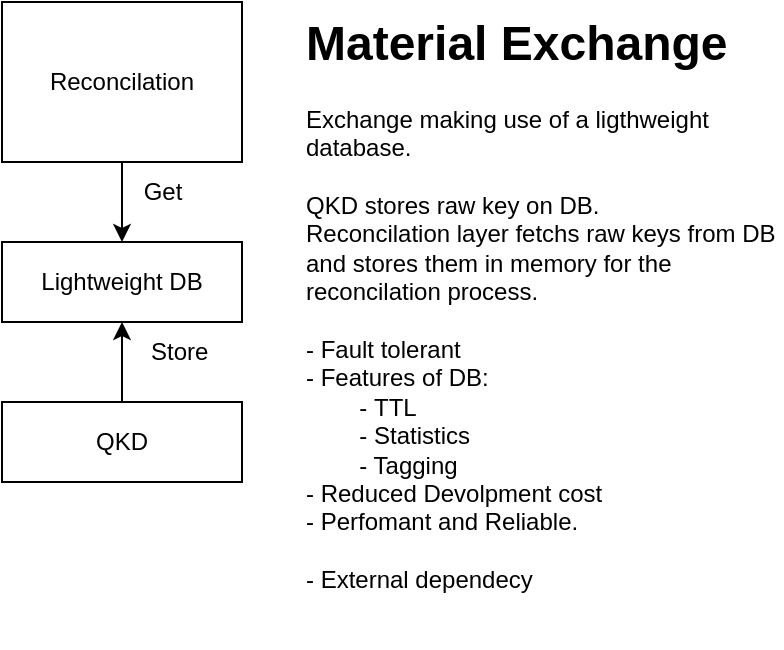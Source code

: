 <mxfile>
    <diagram name="Page-1" id="AHB5HbT78Cxvnr6Cilpf">
        <mxGraphModel dx="708" dy="608" grid="1" gridSize="10" guides="1" tooltips="1" connect="1" arrows="1" fold="1" page="1" pageScale="1" pageWidth="850" pageHeight="1100" math="0" shadow="0">
            <root>
                <mxCell id="0"/>
                <mxCell id="1" parent="0"/>
                <mxCell id="aydbZtYHvP855hGaaAMt-1" value="Reconcilation" style="rounded=0;whiteSpace=wrap;html=1;" parent="1" vertex="1">
                    <mxGeometry x="280" y="480" width="120" height="80" as="geometry"/>
                </mxCell>
                <mxCell id="aydbZtYHvP855hGaaAMt-2" value="QKD" style="rounded=0;whiteSpace=wrap;html=1;" parent="1" vertex="1">
                    <mxGeometry x="280" y="680" width="120" height="40" as="geometry"/>
                </mxCell>
                <mxCell id="aydbZtYHvP855hGaaAMt-3" value="Lightweight DB" style="rounded=0;whiteSpace=wrap;html=1;" parent="1" vertex="1">
                    <mxGeometry x="280" y="600" width="120" height="40" as="geometry"/>
                </mxCell>
                <mxCell id="aydbZtYHvP855hGaaAMt-4" value="" style="endArrow=classic;html=1;rounded=0;entryX=0.5;entryY=1;entryDx=0;entryDy=0;exitX=0.5;exitY=0;exitDx=0;exitDy=0;" parent="1" source="aydbZtYHvP855hGaaAMt-2" target="aydbZtYHvP855hGaaAMt-3" edge="1">
                    <mxGeometry width="50" height="50" relative="1" as="geometry">
                        <mxPoint x="330" y="680" as="sourcePoint"/>
                        <mxPoint x="380" y="630" as="targetPoint"/>
                    </mxGeometry>
                </mxCell>
                <mxCell id="aydbZtYHvP855hGaaAMt-5" value="" style="endArrow=classic;html=1;rounded=0;exitX=0.5;exitY=1;exitDx=0;exitDy=0;entryX=0.5;entryY=0;entryDx=0;entryDy=0;" parent="1" source="aydbZtYHvP855hGaaAMt-1" target="aydbZtYHvP855hGaaAMt-3" edge="1">
                    <mxGeometry width="50" height="50" relative="1" as="geometry">
                        <mxPoint x="320" y="650" as="sourcePoint"/>
                        <mxPoint x="370" y="600" as="targetPoint"/>
                    </mxGeometry>
                </mxCell>
                <mxCell id="aydbZtYHvP855hGaaAMt-6" value="&lt;h1 style=&quot;margin-top: 0px;&quot;&gt;Material Exchange&lt;/h1&gt;&lt;div&gt;Exchange making use of a ligthweight database.&lt;/div&gt;&lt;div&gt;&lt;br&gt;&lt;/div&gt;&lt;div&gt;QKD stores raw key on DB.&lt;br&gt;&lt;/div&gt;&lt;div&gt;Reconcilation layer fetchs raw keys from DB and stores them in memory for the reconcilation process.&amp;nbsp;&lt;/div&gt;&lt;div&gt;&lt;br&gt;&lt;/div&gt;&lt;div&gt;- Fault tolerant&lt;/div&gt;&lt;div&gt;- Features of DB:&lt;/div&gt;&lt;div&gt;&lt;span style=&quot;white-space: pre;&quot;&gt;&#9;&lt;/span&gt;-&amp;nbsp;TTL&lt;/div&gt;&lt;div&gt;&lt;span style=&quot;white-space: pre;&quot;&gt;&#9;&lt;/span&gt;- Statistics&lt;br&gt;&lt;/div&gt;&lt;div&gt;&lt;span style=&quot;white-space: pre;&quot;&gt;&#9;&lt;/span&gt;- Tagging&lt;/div&gt;&lt;div&gt;- Reduced Devolpment cost&lt;/div&gt;&lt;div&gt;- Perfomant and Reliable.&lt;/div&gt;&lt;div&gt;&lt;br&gt;&lt;/div&gt;&lt;div&gt;- External dependecy&lt;/div&gt;&lt;div&gt;&lt;br&gt;&lt;/div&gt;&lt;div&gt;&lt;br&gt;&lt;/div&gt;&lt;div&gt;&lt;br&gt;&lt;/div&gt;" style="text;html=1;whiteSpace=wrap;overflow=hidden;rounded=0;" parent="1" vertex="1">
                    <mxGeometry x="430" y="480" width="240" height="320" as="geometry"/>
                </mxCell>
                <mxCell id="aydbZtYHvP855hGaaAMt-7" value="Store&amp;nbsp;" style="text;html=1;align=center;verticalAlign=middle;resizable=0;points=[];autosize=1;strokeColor=none;fillColor=none;" parent="1" vertex="1">
                    <mxGeometry x="340" y="640" width="60" height="30" as="geometry"/>
                </mxCell>
                <mxCell id="aydbZtYHvP855hGaaAMt-8" value="Get" style="text;html=1;align=center;verticalAlign=middle;resizable=0;points=[];autosize=1;strokeColor=none;fillColor=none;" parent="1" vertex="1">
                    <mxGeometry x="340" y="560" width="40" height="30" as="geometry"/>
                </mxCell>
            </root>
        </mxGraphModel>
    </diagram>
</mxfile>